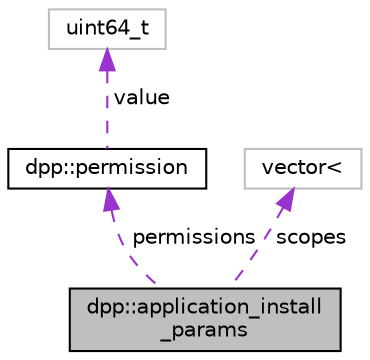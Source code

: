 digraph "dpp::application_install_params"
{
 // INTERACTIVE_SVG=YES
 // LATEX_PDF_SIZE
  bgcolor="transparent";
  edge [fontname="Helvetica",fontsize="10",labelfontname="Helvetica",labelfontsize="10"];
  node [fontname="Helvetica",fontsize="10",shape=record];
  Node1 [label="dpp::application_install\l_params",height=0.2,width=0.4,color="black", fillcolor="grey75", style="filled", fontcolor="black",tooltip="Represents the settings for the bot/application's in-app authorization link."];
  Node2 -> Node1 [dir="back",color="darkorchid3",fontsize="10",style="dashed",label=" permissions" ,fontname="Helvetica"];
  Node2 [label="dpp::permission",height=0.2,width=0.4,color="black",URL="$classdpp_1_1permission.html",tooltip="Represents a permission bitmask (refer to enum dpp::permissions) which are hold in an uint64_t."];
  Node3 -> Node2 [dir="back",color="darkorchid3",fontsize="10",style="dashed",label=" value" ,fontname="Helvetica"];
  Node3 [label="uint64_t",height=0.2,width=0.4,color="grey75",tooltip=" "];
  Node4 -> Node1 [dir="back",color="darkorchid3",fontsize="10",style="dashed",label=" scopes" ,fontname="Helvetica"];
  Node4 [label="vector\<",height=0.2,width=0.4,color="grey75",tooltip=" "];
}
